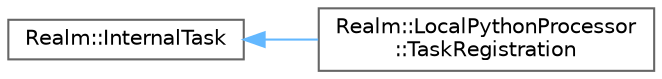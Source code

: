 digraph "Graphical Class Hierarchy"
{
 // LATEX_PDF_SIZE
  bgcolor="transparent";
  edge [fontname=Helvetica,fontsize=10,labelfontname=Helvetica,labelfontsize=10];
  node [fontname=Helvetica,fontsize=10,shape=box,height=0.2,width=0.4];
  rankdir="LR";
  Node0 [id="Node000000",label="Realm::InternalTask",height=0.2,width=0.4,color="grey40", fillcolor="white", style="filled",URL="$classRealm_1_1InternalTask.html",tooltip=" "];
  Node0 -> Node1 [id="edge166_Node000000_Node000001",dir="back",color="steelblue1",style="solid",tooltip=" "];
  Node1 [id="Node000001",label="Realm::LocalPythonProcessor\l::TaskRegistration",height=0.2,width=0.4,color="grey40", fillcolor="white", style="filled",URL="$classRealm_1_1LocalPythonProcessor_1_1TaskRegistration.html",tooltip=" "];
}
